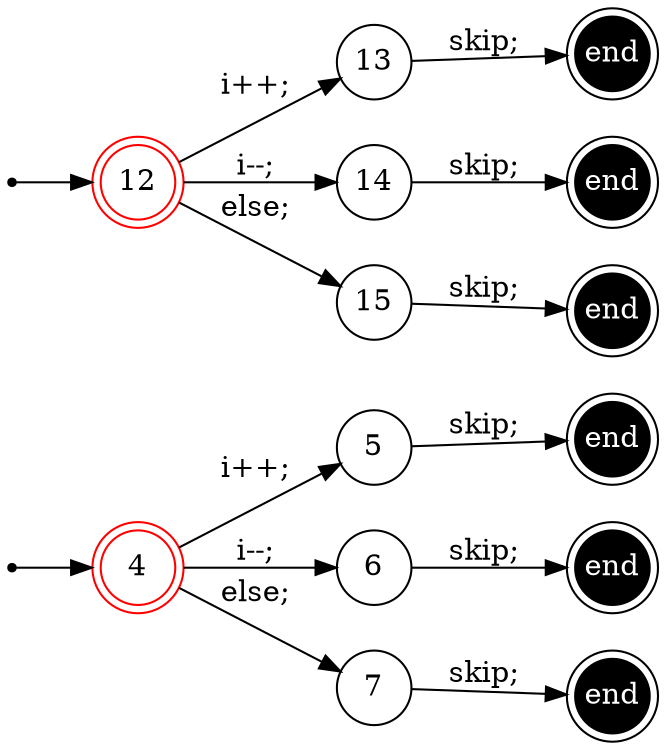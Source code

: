 digraph finite_state_machine {
	rankdir=LR
	size="8,5"
	93824994195920 [label = 4, shape = doublecircle, color = red, fixedsize = true]; 
	s93824994195920 [shape = point];
	93824994196080 [label = 12, shape = doublecircle, color = red, fixedsize = true]; 
	s93824994196080 [shape = point];
	e93824994196416 [shape = doublecircle, fixedsize = true, style = filled, fillcolor = black, fontcolor = white,  label = end];
	e93824994197168 [shape = doublecircle, fixedsize = true, style = filled, fillcolor = black, fontcolor = white,  label = end];
	e93824994197920 [shape = doublecircle, fixedsize = true, style = filled, fillcolor = black, fontcolor = white,  label = end];
	e93824994198768 [shape = doublecircle, fixedsize = true, style = filled, fillcolor = black, fontcolor = white,  label = end];
	e93824994199520 [shape = doublecircle, fixedsize = true, style = filled, fillcolor = black, fontcolor = white,  label = end];
	e93824994200272 [shape = doublecircle, fixedsize = true, style = filled, fillcolor = black, fontcolor = white,  label = end];
	 93824994196416 [label = 5, shape = circle, fixedsize = true ];
	 93824994197168 [label = 6, shape = circle, fixedsize = true ];
	 93824994197920 [label = 7, shape = circle, fixedsize = true ];
	 93824994198768 [label = 13, shape = circle, fixedsize = true ];
	 93824994199520 [label = 14, shape = circle, fixedsize = true ];
	 93824994200272 [label = 15, shape = circle, fixedsize = true ];
	s93824994195920 -> 93824994195920;
	s93824994196080 -> 93824994196080;
	93824994195920 -> 93824994196416 [ label = "i++; "];
	93824994196416 -> e93824994196416 [ label = "skip; "];
	93824994195920 -> 93824994197168 [ label = "i--; "];
	93824994197168 -> e93824994197168 [ label = "skip; "];
	93824994195920 -> 93824994197920 [ label = "else; "];
	93824994197920 -> e93824994197920 [ label = "skip; "];
	93824994196080 -> 93824994198768 [ label = "i++; "];
	93824994198768 -> e93824994198768 [ label = "skip; "];
	93824994196080 -> 93824994199520 [ label = "i--; "];
	93824994199520 -> e93824994199520 [ label = "skip; "];
	93824994196080 -> 93824994200272 [ label = "else; "];
	93824994200272 -> e93824994200272 [ label = "skip; "];
}
